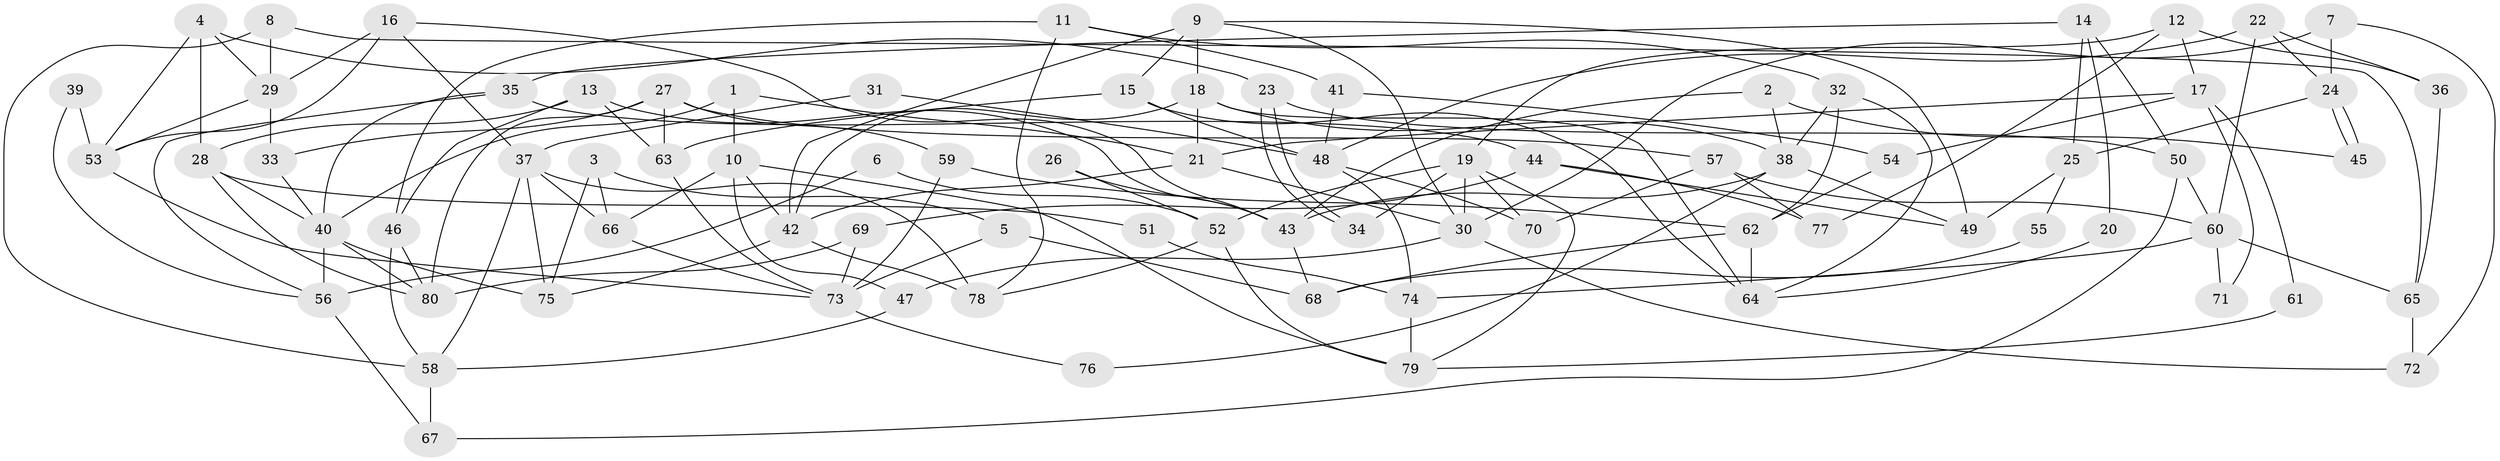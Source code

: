 // Generated by graph-tools (version 1.1) at 2025/35/03/09/25 02:35:59]
// undirected, 80 vertices, 160 edges
graph export_dot {
graph [start="1"]
  node [color=gray90,style=filled];
  1;
  2;
  3;
  4;
  5;
  6;
  7;
  8;
  9;
  10;
  11;
  12;
  13;
  14;
  15;
  16;
  17;
  18;
  19;
  20;
  21;
  22;
  23;
  24;
  25;
  26;
  27;
  28;
  29;
  30;
  31;
  32;
  33;
  34;
  35;
  36;
  37;
  38;
  39;
  40;
  41;
  42;
  43;
  44;
  45;
  46;
  47;
  48;
  49;
  50;
  51;
  52;
  53;
  54;
  55;
  56;
  57;
  58;
  59;
  60;
  61;
  62;
  63;
  64;
  65;
  66;
  67;
  68;
  69;
  70;
  71;
  72;
  73;
  74;
  75;
  76;
  77;
  78;
  79;
  80;
  1 -- 21;
  1 -- 40;
  1 -- 10;
  2 -- 43;
  2 -- 38;
  2 -- 45;
  3 -- 75;
  3 -- 66;
  3 -- 5;
  4 -- 53;
  4 -- 29;
  4 -- 23;
  4 -- 28;
  5 -- 73;
  5 -- 68;
  6 -- 52;
  6 -- 56;
  7 -- 30;
  7 -- 24;
  7 -- 72;
  8 -- 29;
  8 -- 58;
  8 -- 65;
  9 -- 42;
  9 -- 18;
  9 -- 15;
  9 -- 30;
  9 -- 49;
  10 -- 47;
  10 -- 42;
  10 -- 66;
  10 -- 79;
  11 -- 32;
  11 -- 46;
  11 -- 41;
  11 -- 78;
  12 -- 36;
  12 -- 19;
  12 -- 17;
  12 -- 77;
  13 -- 63;
  13 -- 43;
  13 -- 28;
  13 -- 46;
  14 -- 50;
  14 -- 35;
  14 -- 20;
  14 -- 25;
  15 -- 63;
  15 -- 48;
  15 -- 64;
  16 -- 37;
  16 -- 29;
  16 -- 43;
  16 -- 53;
  17 -- 21;
  17 -- 54;
  17 -- 61;
  17 -- 71;
  18 -- 64;
  18 -- 21;
  18 -- 38;
  18 -- 42;
  19 -- 30;
  19 -- 79;
  19 -- 34;
  19 -- 52;
  19 -- 70;
  20 -- 64;
  21 -- 30;
  21 -- 42;
  22 -- 24;
  22 -- 48;
  22 -- 36;
  22 -- 60;
  23 -- 34;
  23 -- 34;
  23 -- 50;
  24 -- 45;
  24 -- 45;
  24 -- 25;
  25 -- 49;
  25 -- 55;
  26 -- 52;
  26 -- 43;
  27 -- 80;
  27 -- 59;
  27 -- 33;
  27 -- 57;
  27 -- 63;
  28 -- 40;
  28 -- 51;
  28 -- 80;
  29 -- 53;
  29 -- 33;
  30 -- 72;
  30 -- 47;
  31 -- 48;
  31 -- 37;
  32 -- 62;
  32 -- 64;
  32 -- 38;
  33 -- 40;
  35 -- 44;
  35 -- 40;
  35 -- 56;
  36 -- 65;
  37 -- 78;
  37 -- 75;
  37 -- 58;
  37 -- 66;
  38 -- 43;
  38 -- 49;
  38 -- 76;
  39 -- 56;
  39 -- 53;
  40 -- 56;
  40 -- 75;
  40 -- 80;
  41 -- 48;
  41 -- 54;
  42 -- 75;
  42 -- 78;
  43 -- 68;
  44 -- 77;
  44 -- 49;
  44 -- 69;
  46 -- 80;
  46 -- 58;
  47 -- 58;
  48 -- 74;
  48 -- 70;
  50 -- 60;
  50 -- 67;
  51 -- 74;
  52 -- 78;
  52 -- 79;
  53 -- 73;
  54 -- 62;
  55 -- 68;
  56 -- 67;
  57 -- 70;
  57 -- 60;
  57 -- 77;
  58 -- 67;
  59 -- 73;
  59 -- 62;
  60 -- 65;
  60 -- 71;
  60 -- 74;
  61 -- 79;
  62 -- 68;
  62 -- 64;
  63 -- 73;
  65 -- 72;
  66 -- 73;
  69 -- 80;
  69 -- 73;
  73 -- 76;
  74 -- 79;
}
